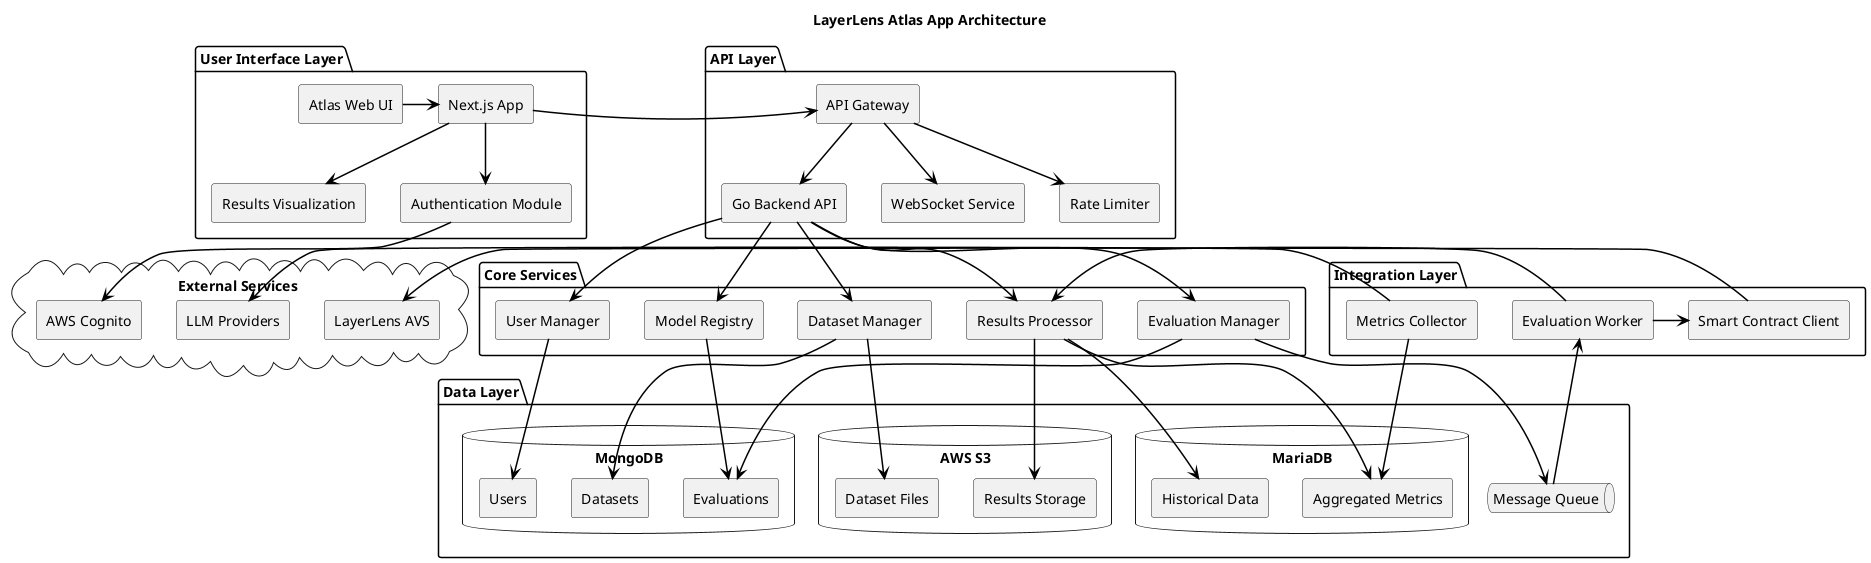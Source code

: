 @startuml
skinparam componentStyle rectangle
skinparam backgroundColor white
skinparam handwritten false
skinparam ArrowColor black
skinparam ArrowThickness 1.5

title LayerLens Atlas App Architecture

package "User Interface Layer" {
  [Atlas Web UI] as WebUI
  [Next.js App] as NextApp
  [Authentication Module] as Auth
  [Results Visualization] as Viz
}

package "API Layer" {
  [API Gateway] as ApiGw
  [Go Backend API] as GoBackend
  [WebSocket Service] as WebSocket
  [Rate Limiter] as RateLim
}

package "Core Services" {
  [Evaluation Manager] as EvalManager
  [Model Registry] as ModelRegistry
  [Dataset Manager] as DatasetManager
  [User Manager] as UserManager
  [Results Processor] as ResultsProcessor
}

package "Integration Layer" {
  [Evaluation Worker] as Worker
  [Smart Contract Client] as ContractClient
  [Metrics Collector] as MetricsCollector
}

package "Data Layer" {
  database "MongoDB" as MongoDB {
    [Evaluations] as MongoEvals
    [Users] as MongoUsers
    [Datasets] as MongoDsets
  }
  
  database "MariaDB" as MariaDB {
    [Aggregated Metrics] as MetricsDB
    [Historical Data] as HistoryDB
  }
  
  database "AWS S3" as S3 {
    [Results Storage] as ResultsS3
    [Dataset Files] as DatasetsS3
  }
  
  queue "Message Queue" as Queue
}

cloud "External Services" {
  [AWS Cognito] as Cognito
  [LayerLens AVS] as AVS
  [LLM Providers] as LLMs
}

' User interactions
WebUI -right-> NextApp
NextApp -down-> Auth
NextApp -down-> Viz
NextApp -right-> ApiGw

' API interactions
Auth -right-> Cognito
ApiGw -down-> GoBackend
ApiGw -down-> WebSocket
ApiGw -down-> RateLim

' Core service connections
GoBackend -down-> EvalManager
GoBackend -down-> ModelRegistry
GoBackend -down-> DatasetManager
GoBackend -down-> UserManager
GoBackend -down-> ResultsProcessor

' Data connections
EvalManager -down-> MongoEvals
ModelRegistry -down-> MongoEvals
DatasetManager -down-> MongoDsets
UserManager -down-> MongoUsers
ResultsProcessor -down-> MetricsDB
ResultsProcessor -down-> HistoryDB

' Integration connections
EvalManager -right-> Queue
Queue -right-> Worker
Worker -right-> ContractClient
Worker -down-> ResultsProcessor
ContractClient -right-> AVS
MetricsCollector -right-> LLMs
MetricsCollector -down-> MetricsDB

' Storage connections
DatasetManager -right-> DatasetsS3
ResultsProcessor -right-> ResultsS3

@enduml